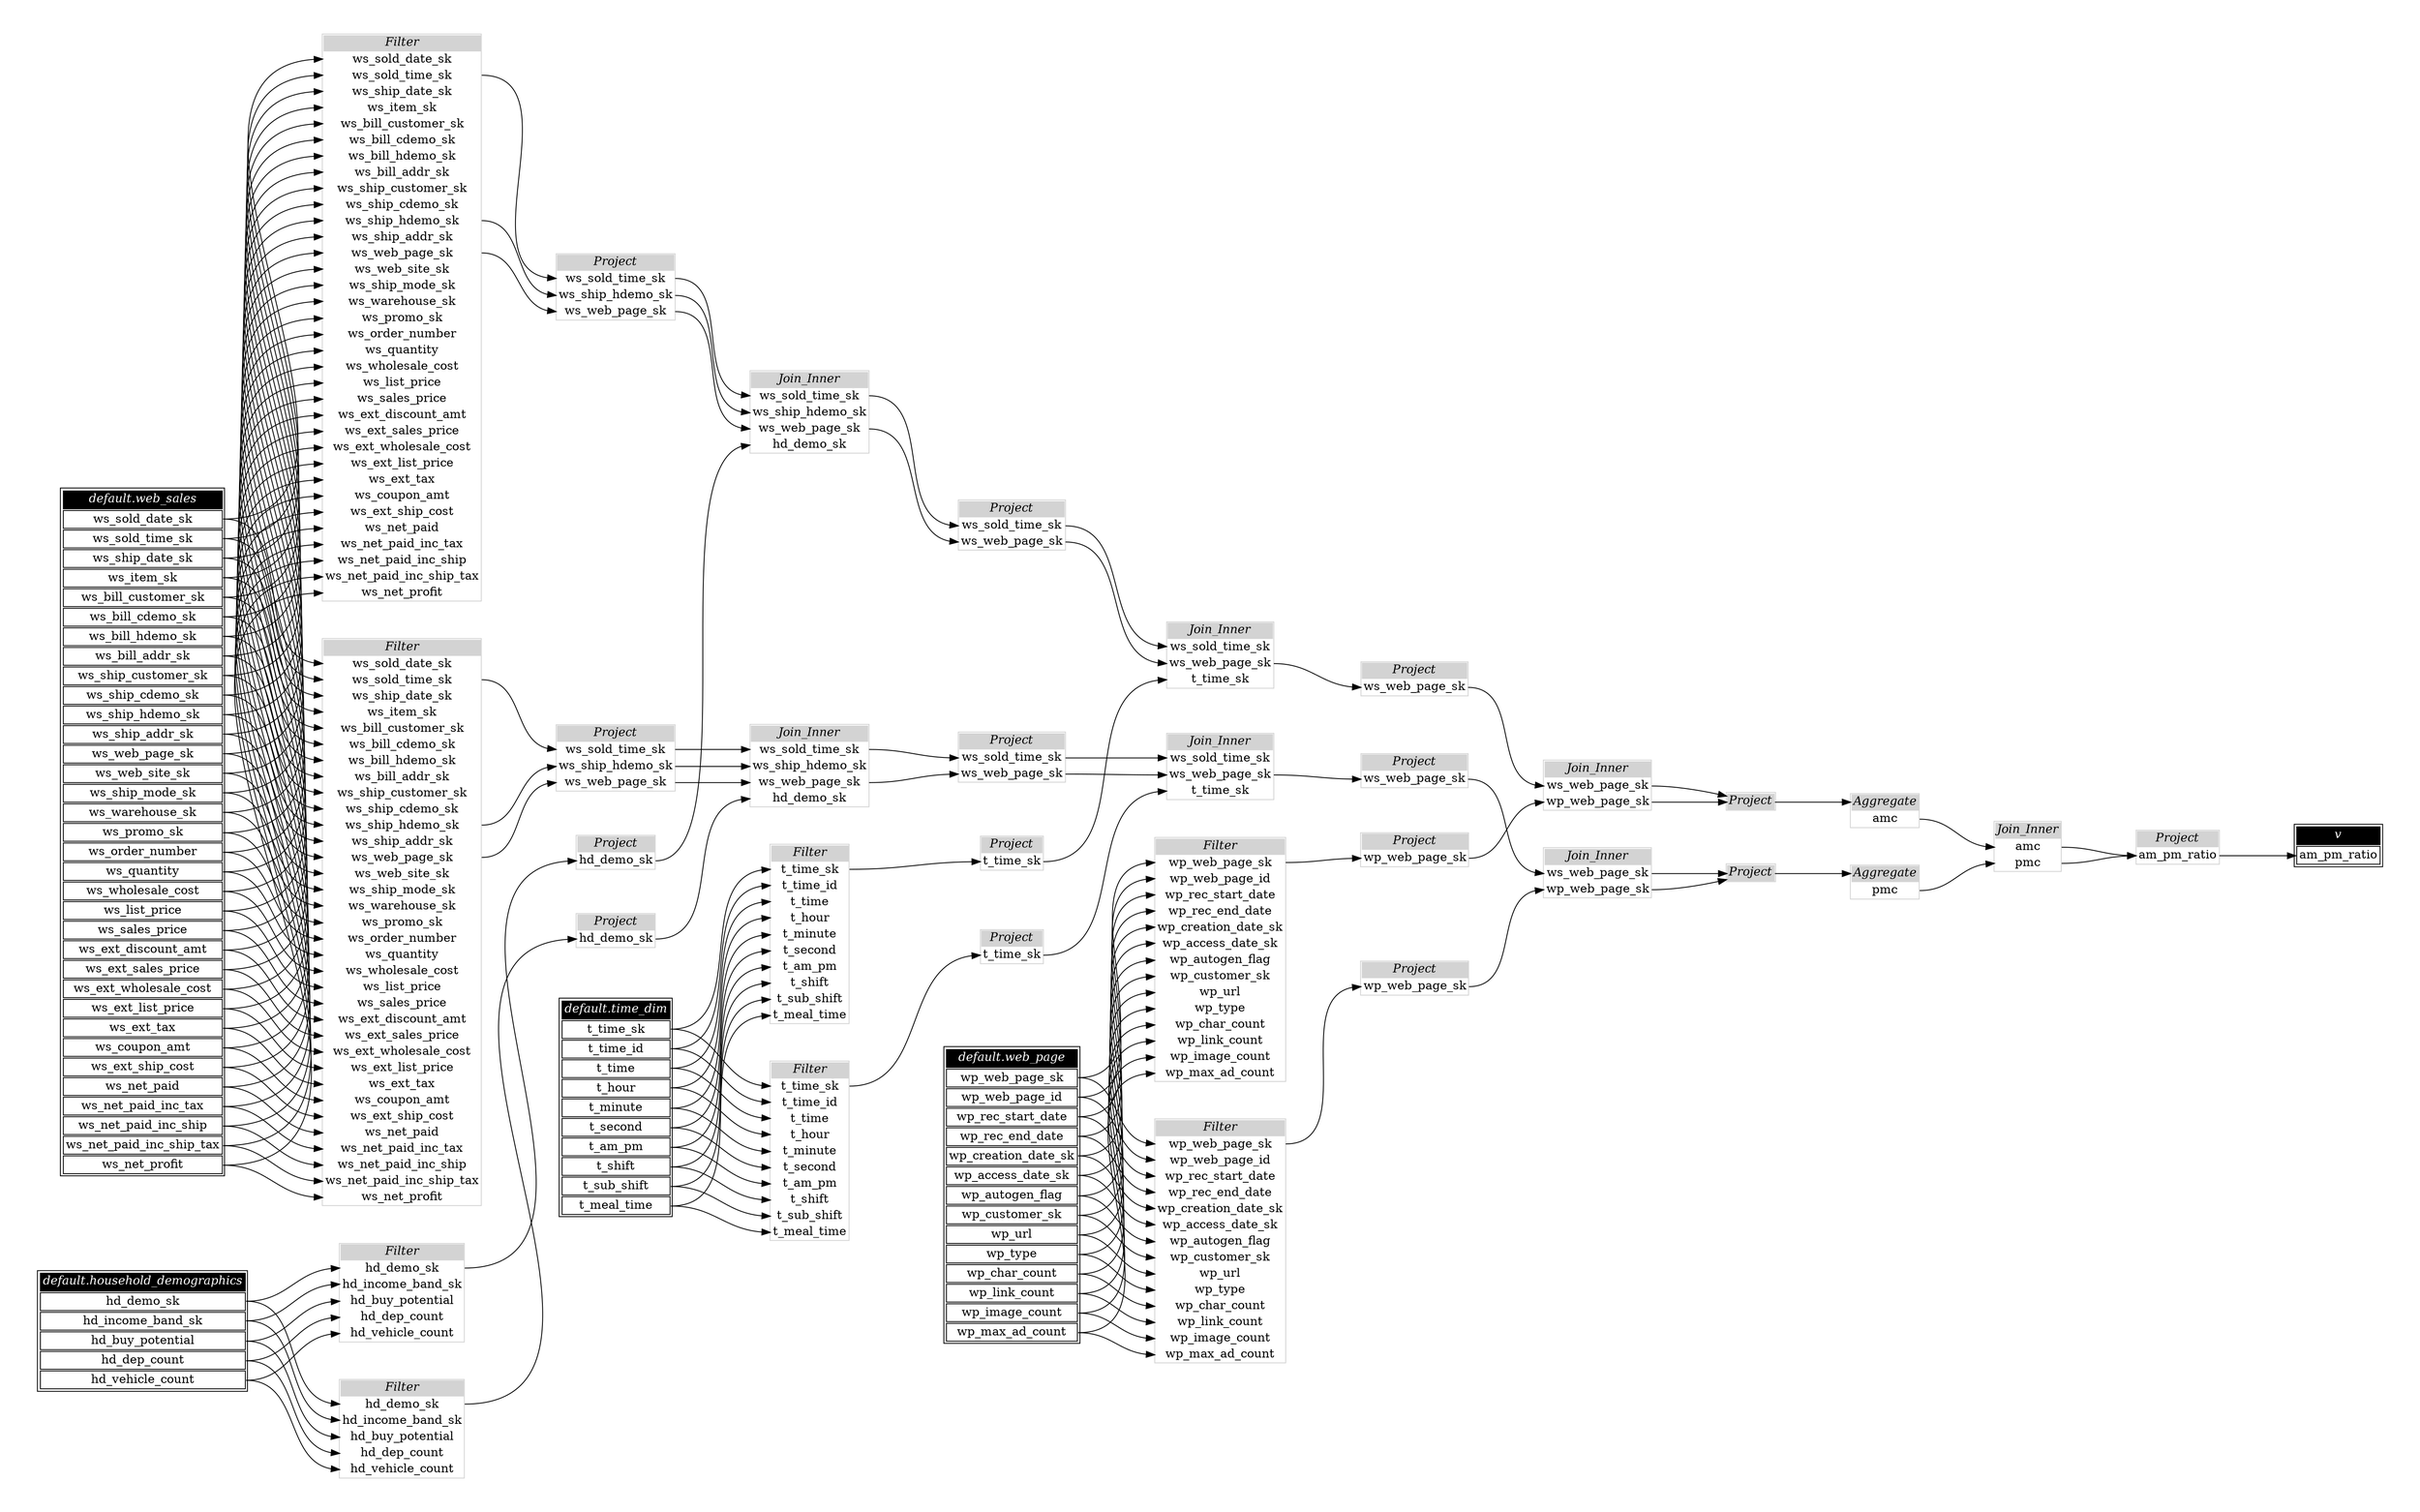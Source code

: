 // Automatically generated by TPCDSFlowTestSuite


digraph {
  graph [pad="0.5" nodesep="0.5" ranksep="1" fontname="Helvetica" rankdir=LR];
  node [shape=plaintext]

  
"Aggregate_1cb9c03" [label=<
<table color="lightgray" border="1" cellborder="0" cellspacing="0">
  <tr><td bgcolor="lightgray" port="nodeName"><i>Aggregate</i></td></tr>
  <tr><td port="0">amc</td></tr>
</table>>];
     

"Aggregate_87c6537" [label=<
<table color="lightgray" border="1" cellborder="0" cellspacing="0">
  <tr><td bgcolor="lightgray" port="nodeName"><i>Aggregate</i></td></tr>
  <tr><td port="0">pmc</td></tr>
</table>>];
     

"Filter_3fd9449" [label=<
<table color="lightgray" border="1" cellborder="0" cellspacing="0">
  <tr><td bgcolor="lightgray" port="nodeName"><i>Filter</i></td></tr>
  <tr><td port="0">wp_web_page_sk</td></tr>
<tr><td port="1">wp_web_page_id</td></tr>
<tr><td port="2">wp_rec_start_date</td></tr>
<tr><td port="3">wp_rec_end_date</td></tr>
<tr><td port="4">wp_creation_date_sk</td></tr>
<tr><td port="5">wp_access_date_sk</td></tr>
<tr><td port="6">wp_autogen_flag</td></tr>
<tr><td port="7">wp_customer_sk</td></tr>
<tr><td port="8">wp_url</td></tr>
<tr><td port="9">wp_type</td></tr>
<tr><td port="10">wp_char_count</td></tr>
<tr><td port="11">wp_link_count</td></tr>
<tr><td port="12">wp_image_count</td></tr>
<tr><td port="13">wp_max_ad_count</td></tr>
</table>>];
     

"Filter_4a097c6" [label=<
<table color="lightgray" border="1" cellborder="0" cellspacing="0">
  <tr><td bgcolor="lightgray" port="nodeName"><i>Filter</i></td></tr>
  <tr><td port="0">t_time_sk</td></tr>
<tr><td port="1">t_time_id</td></tr>
<tr><td port="2">t_time</td></tr>
<tr><td port="3">t_hour</td></tr>
<tr><td port="4">t_minute</td></tr>
<tr><td port="5">t_second</td></tr>
<tr><td port="6">t_am_pm</td></tr>
<tr><td port="7">t_shift</td></tr>
<tr><td port="8">t_sub_shift</td></tr>
<tr><td port="9">t_meal_time</td></tr>
</table>>];
     

"Filter_523caf1" [label=<
<table color="lightgray" border="1" cellborder="0" cellspacing="0">
  <tr><td bgcolor="lightgray" port="nodeName"><i>Filter</i></td></tr>
  <tr><td port="0">t_time_sk</td></tr>
<tr><td port="1">t_time_id</td></tr>
<tr><td port="2">t_time</td></tr>
<tr><td port="3">t_hour</td></tr>
<tr><td port="4">t_minute</td></tr>
<tr><td port="5">t_second</td></tr>
<tr><td port="6">t_am_pm</td></tr>
<tr><td port="7">t_shift</td></tr>
<tr><td port="8">t_sub_shift</td></tr>
<tr><td port="9">t_meal_time</td></tr>
</table>>];
     

"Filter_6cfe967" [label=<
<table color="lightgray" border="1" cellborder="0" cellspacing="0">
  <tr><td bgcolor="lightgray" port="nodeName"><i>Filter</i></td></tr>
  <tr><td port="0">wp_web_page_sk</td></tr>
<tr><td port="1">wp_web_page_id</td></tr>
<tr><td port="2">wp_rec_start_date</td></tr>
<tr><td port="3">wp_rec_end_date</td></tr>
<tr><td port="4">wp_creation_date_sk</td></tr>
<tr><td port="5">wp_access_date_sk</td></tr>
<tr><td port="6">wp_autogen_flag</td></tr>
<tr><td port="7">wp_customer_sk</td></tr>
<tr><td port="8">wp_url</td></tr>
<tr><td port="9">wp_type</td></tr>
<tr><td port="10">wp_char_count</td></tr>
<tr><td port="11">wp_link_count</td></tr>
<tr><td port="12">wp_image_count</td></tr>
<tr><td port="13">wp_max_ad_count</td></tr>
</table>>];
     

"Filter_9621f1b" [label=<
<table color="lightgray" border="1" cellborder="0" cellspacing="0">
  <tr><td bgcolor="lightgray" port="nodeName"><i>Filter</i></td></tr>
  <tr><td port="0">hd_demo_sk</td></tr>
<tr><td port="1">hd_income_band_sk</td></tr>
<tr><td port="2">hd_buy_potential</td></tr>
<tr><td port="3">hd_dep_count</td></tr>
<tr><td port="4">hd_vehicle_count</td></tr>
</table>>];
     

"Filter_c22d33c" [label=<
<table color="lightgray" border="1" cellborder="0" cellspacing="0">
  <tr><td bgcolor="lightgray" port="nodeName"><i>Filter</i></td></tr>
  <tr><td port="0">ws_sold_date_sk</td></tr>
<tr><td port="1">ws_sold_time_sk</td></tr>
<tr><td port="2">ws_ship_date_sk</td></tr>
<tr><td port="3">ws_item_sk</td></tr>
<tr><td port="4">ws_bill_customer_sk</td></tr>
<tr><td port="5">ws_bill_cdemo_sk</td></tr>
<tr><td port="6">ws_bill_hdemo_sk</td></tr>
<tr><td port="7">ws_bill_addr_sk</td></tr>
<tr><td port="8">ws_ship_customer_sk</td></tr>
<tr><td port="9">ws_ship_cdemo_sk</td></tr>
<tr><td port="10">ws_ship_hdemo_sk</td></tr>
<tr><td port="11">ws_ship_addr_sk</td></tr>
<tr><td port="12">ws_web_page_sk</td></tr>
<tr><td port="13">ws_web_site_sk</td></tr>
<tr><td port="14">ws_ship_mode_sk</td></tr>
<tr><td port="15">ws_warehouse_sk</td></tr>
<tr><td port="16">ws_promo_sk</td></tr>
<tr><td port="17">ws_order_number</td></tr>
<tr><td port="18">ws_quantity</td></tr>
<tr><td port="19">ws_wholesale_cost</td></tr>
<tr><td port="20">ws_list_price</td></tr>
<tr><td port="21">ws_sales_price</td></tr>
<tr><td port="22">ws_ext_discount_amt</td></tr>
<tr><td port="23">ws_ext_sales_price</td></tr>
<tr><td port="24">ws_ext_wholesale_cost</td></tr>
<tr><td port="25">ws_ext_list_price</td></tr>
<tr><td port="26">ws_ext_tax</td></tr>
<tr><td port="27">ws_coupon_amt</td></tr>
<tr><td port="28">ws_ext_ship_cost</td></tr>
<tr><td port="29">ws_net_paid</td></tr>
<tr><td port="30">ws_net_paid_inc_tax</td></tr>
<tr><td port="31">ws_net_paid_inc_ship</td></tr>
<tr><td port="32">ws_net_paid_inc_ship_tax</td></tr>
<tr><td port="33">ws_net_profit</td></tr>
</table>>];
     

"Filter_f2c89d1" [label=<
<table color="lightgray" border="1" cellborder="0" cellspacing="0">
  <tr><td bgcolor="lightgray" port="nodeName"><i>Filter</i></td></tr>
  <tr><td port="0">ws_sold_date_sk</td></tr>
<tr><td port="1">ws_sold_time_sk</td></tr>
<tr><td port="2">ws_ship_date_sk</td></tr>
<tr><td port="3">ws_item_sk</td></tr>
<tr><td port="4">ws_bill_customer_sk</td></tr>
<tr><td port="5">ws_bill_cdemo_sk</td></tr>
<tr><td port="6">ws_bill_hdemo_sk</td></tr>
<tr><td port="7">ws_bill_addr_sk</td></tr>
<tr><td port="8">ws_ship_customer_sk</td></tr>
<tr><td port="9">ws_ship_cdemo_sk</td></tr>
<tr><td port="10">ws_ship_hdemo_sk</td></tr>
<tr><td port="11">ws_ship_addr_sk</td></tr>
<tr><td port="12">ws_web_page_sk</td></tr>
<tr><td port="13">ws_web_site_sk</td></tr>
<tr><td port="14">ws_ship_mode_sk</td></tr>
<tr><td port="15">ws_warehouse_sk</td></tr>
<tr><td port="16">ws_promo_sk</td></tr>
<tr><td port="17">ws_order_number</td></tr>
<tr><td port="18">ws_quantity</td></tr>
<tr><td port="19">ws_wholesale_cost</td></tr>
<tr><td port="20">ws_list_price</td></tr>
<tr><td port="21">ws_sales_price</td></tr>
<tr><td port="22">ws_ext_discount_amt</td></tr>
<tr><td port="23">ws_ext_sales_price</td></tr>
<tr><td port="24">ws_ext_wholesale_cost</td></tr>
<tr><td port="25">ws_ext_list_price</td></tr>
<tr><td port="26">ws_ext_tax</td></tr>
<tr><td port="27">ws_coupon_amt</td></tr>
<tr><td port="28">ws_ext_ship_cost</td></tr>
<tr><td port="29">ws_net_paid</td></tr>
<tr><td port="30">ws_net_paid_inc_tax</td></tr>
<tr><td port="31">ws_net_paid_inc_ship</td></tr>
<tr><td port="32">ws_net_paid_inc_ship_tax</td></tr>
<tr><td port="33">ws_net_profit</td></tr>
</table>>];
     

"Filter_f99b2a3" [label=<
<table color="lightgray" border="1" cellborder="0" cellspacing="0">
  <tr><td bgcolor="lightgray" port="nodeName"><i>Filter</i></td></tr>
  <tr><td port="0">hd_demo_sk</td></tr>
<tr><td port="1">hd_income_band_sk</td></tr>
<tr><td port="2">hd_buy_potential</td></tr>
<tr><td port="3">hd_dep_count</td></tr>
<tr><td port="4">hd_vehicle_count</td></tr>
</table>>];
     

"Join_Inner_2b742a6" [label=<
<table color="lightgray" border="1" cellborder="0" cellspacing="0">
  <tr><td bgcolor="lightgray" port="nodeName"><i>Join_Inner</i></td></tr>
  <tr><td port="0">ws_sold_time_sk</td></tr>
<tr><td port="1">ws_ship_hdemo_sk</td></tr>
<tr><td port="2">ws_web_page_sk</td></tr>
<tr><td port="3">hd_demo_sk</td></tr>
</table>>];
     

"Join_Inner_3d49439" [label=<
<table color="lightgray" border="1" cellborder="0" cellspacing="0">
  <tr><td bgcolor="lightgray" port="nodeName"><i>Join_Inner</i></td></tr>
  <tr><td port="0">ws_sold_time_sk</td></tr>
<tr><td port="1">ws_web_page_sk</td></tr>
<tr><td port="2">t_time_sk</td></tr>
</table>>];
     

"Join_Inner_7469fed" [label=<
<table color="lightgray" border="1" cellborder="0" cellspacing="0">
  <tr><td bgcolor="lightgray" port="nodeName"><i>Join_Inner</i></td></tr>
  <tr><td port="0">ws_web_page_sk</td></tr>
<tr><td port="1">wp_web_page_sk</td></tr>
</table>>];
     

"Join_Inner_927031b" [label=<
<table color="lightgray" border="1" cellborder="0" cellspacing="0">
  <tr><td bgcolor="lightgray" port="nodeName"><i>Join_Inner</i></td></tr>
  <tr><td port="0">ws_web_page_sk</td></tr>
<tr><td port="1">wp_web_page_sk</td></tr>
</table>>];
     

"Join_Inner_bcc7112" [label=<
<table color="lightgray" border="1" cellborder="0" cellspacing="0">
  <tr><td bgcolor="lightgray" port="nodeName"><i>Join_Inner</i></td></tr>
  <tr><td port="0">ws_sold_time_sk</td></tr>
<tr><td port="1">ws_ship_hdemo_sk</td></tr>
<tr><td port="2">ws_web_page_sk</td></tr>
<tr><td port="3">hd_demo_sk</td></tr>
</table>>];
     

"Join_Inner_c878fca" [label=<
<table color="lightgray" border="1" cellborder="0" cellspacing="0">
  <tr><td bgcolor="lightgray" port="nodeName"><i>Join_Inner</i></td></tr>
  <tr><td port="0">ws_sold_time_sk</td></tr>
<tr><td port="1">ws_web_page_sk</td></tr>
<tr><td port="2">t_time_sk</td></tr>
</table>>];
     

"Join_Inner_dcbd4c8" [label=<
<table color="lightgray" border="1" cellborder="0" cellspacing="0">
  <tr><td bgcolor="lightgray" port="nodeName"><i>Join_Inner</i></td></tr>
  <tr><td port="0">amc</td></tr>
<tr><td port="1">pmc</td></tr>
</table>>];
     

"Project_0691969" [label=<
<table color="lightgray" border="1" cellborder="0" cellspacing="0">
  <tr><td bgcolor="lightgray" port="nodeName"><i>Project</i></td></tr>
  <tr><td port="0">ws_sold_time_sk</td></tr>
<tr><td port="1">ws_web_page_sk</td></tr>
</table>>];
     

"Project_0a07bde" [label=<
<table color="lightgray" border="1" cellborder="0" cellspacing="0">
  <tr><td bgcolor="lightgray" port="nodeName"><i>Project</i></td></tr>
  <tr><td port="0">ws_sold_time_sk</td></tr>
<tr><td port="1">ws_ship_hdemo_sk</td></tr>
<tr><td port="2">ws_web_page_sk</td></tr>
</table>>];
     

"Project_0fe315b" [label=<
<table color="lightgray" border="1" cellborder="0" cellspacing="0">
  <tr><td bgcolor="lightgray" port="nodeName"><i>Project</i></td></tr>
  <tr><td port="0">hd_demo_sk</td></tr>
</table>>];
     

"Project_17d5476" [label=<
<table color="lightgray" border="1" cellborder="0" cellspacing="0">
  <tr><td bgcolor="lightgray" port="nodeName"><i>Project</i></td></tr>
  <tr><td port="0">ws_web_page_sk</td></tr>
</table>>];
     

"Project_1f6a332" [label=<
<table color="lightgray" border="1" cellborder="0" cellspacing="0">
  <tr><td bgcolor="lightgray" port="nodeName"><i>Project</i></td></tr>
  <tr><td port="0">am_pm_ratio</td></tr>
</table>>];
     

"Project_2cc7a45" [label=<
<table color="lightgray" border="1" cellborder="0" cellspacing="0">
  <tr><td bgcolor="lightgray" port="nodeName"><i>Project</i></td></tr>
  
</table>>];
     

"Project_6a18ba4" [label=<
<table color="lightgray" border="1" cellborder="0" cellspacing="0">
  <tr><td bgcolor="lightgray" port="nodeName"><i>Project</i></td></tr>
  <tr><td port="0">t_time_sk</td></tr>
</table>>];
     

"Project_743a1fc" [label=<
<table color="lightgray" border="1" cellborder="0" cellspacing="0">
  <tr><td bgcolor="lightgray" port="nodeName"><i>Project</i></td></tr>
  <tr><td port="0">ws_sold_time_sk</td></tr>
<tr><td port="1">ws_web_page_sk</td></tr>
</table>>];
     

"Project_808d0c7" [label=<
<table color="lightgray" border="1" cellborder="0" cellspacing="0">
  <tr><td bgcolor="lightgray" port="nodeName"><i>Project</i></td></tr>
  <tr><td port="0">wp_web_page_sk</td></tr>
</table>>];
     

"Project_8888921" [label=<
<table color="lightgray" border="1" cellborder="0" cellspacing="0">
  <tr><td bgcolor="lightgray" port="nodeName"><i>Project</i></td></tr>
  <tr><td port="0">wp_web_page_sk</td></tr>
</table>>];
     

"Project_b89fe07" [label=<
<table color="lightgray" border="1" cellborder="0" cellspacing="0">
  <tr><td bgcolor="lightgray" port="nodeName"><i>Project</i></td></tr>
  <tr><td port="0">t_time_sk</td></tr>
</table>>];
     

"Project_bae74a1" [label=<
<table color="lightgray" border="1" cellborder="0" cellspacing="0">
  <tr><td bgcolor="lightgray" port="nodeName"><i>Project</i></td></tr>
  <tr><td port="0">ws_sold_time_sk</td></tr>
<tr><td port="1">ws_ship_hdemo_sk</td></tr>
<tr><td port="2">ws_web_page_sk</td></tr>
</table>>];
     

"Project_cc52569" [label=<
<table color="lightgray" border="1" cellborder="0" cellspacing="0">
  <tr><td bgcolor="lightgray" port="nodeName"><i>Project</i></td></tr>
  
</table>>];
     

"Project_dc032ca" [label=<
<table color="lightgray" border="1" cellborder="0" cellspacing="0">
  <tr><td bgcolor="lightgray" port="nodeName"><i>Project</i></td></tr>
  <tr><td port="0">hd_demo_sk</td></tr>
</table>>];
     

"Project_fb05032" [label=<
<table color="lightgray" border="1" cellborder="0" cellspacing="0">
  <tr><td bgcolor="lightgray" port="nodeName"><i>Project</i></td></tr>
  <tr><td port="0">ws_web_page_sk</td></tr>
</table>>];
     

"default.household_demographics" [color="black" label=<
<table>
  <tr><td bgcolor="black" port="nodeName"><i><font color="white">default.household_demographics</font></i></td></tr>
  <tr><td port="0">hd_demo_sk</td></tr>
<tr><td port="1">hd_income_band_sk</td></tr>
<tr><td port="2">hd_buy_potential</td></tr>
<tr><td port="3">hd_dep_count</td></tr>
<tr><td port="4">hd_vehicle_count</td></tr>
</table>>];
     

"default.time_dim" [color="black" label=<
<table>
  <tr><td bgcolor="black" port="nodeName"><i><font color="white">default.time_dim</font></i></td></tr>
  <tr><td port="0">t_time_sk</td></tr>
<tr><td port="1">t_time_id</td></tr>
<tr><td port="2">t_time</td></tr>
<tr><td port="3">t_hour</td></tr>
<tr><td port="4">t_minute</td></tr>
<tr><td port="5">t_second</td></tr>
<tr><td port="6">t_am_pm</td></tr>
<tr><td port="7">t_shift</td></tr>
<tr><td port="8">t_sub_shift</td></tr>
<tr><td port="9">t_meal_time</td></tr>
</table>>];
     

"default.web_page" [color="black" label=<
<table>
  <tr><td bgcolor="black" port="nodeName"><i><font color="white">default.web_page</font></i></td></tr>
  <tr><td port="0">wp_web_page_sk</td></tr>
<tr><td port="1">wp_web_page_id</td></tr>
<tr><td port="2">wp_rec_start_date</td></tr>
<tr><td port="3">wp_rec_end_date</td></tr>
<tr><td port="4">wp_creation_date_sk</td></tr>
<tr><td port="5">wp_access_date_sk</td></tr>
<tr><td port="6">wp_autogen_flag</td></tr>
<tr><td port="7">wp_customer_sk</td></tr>
<tr><td port="8">wp_url</td></tr>
<tr><td port="9">wp_type</td></tr>
<tr><td port="10">wp_char_count</td></tr>
<tr><td port="11">wp_link_count</td></tr>
<tr><td port="12">wp_image_count</td></tr>
<tr><td port="13">wp_max_ad_count</td></tr>
</table>>];
     

"default.web_sales" [color="black" label=<
<table>
  <tr><td bgcolor="black" port="nodeName"><i><font color="white">default.web_sales</font></i></td></tr>
  <tr><td port="0">ws_sold_date_sk</td></tr>
<tr><td port="1">ws_sold_time_sk</td></tr>
<tr><td port="2">ws_ship_date_sk</td></tr>
<tr><td port="3">ws_item_sk</td></tr>
<tr><td port="4">ws_bill_customer_sk</td></tr>
<tr><td port="5">ws_bill_cdemo_sk</td></tr>
<tr><td port="6">ws_bill_hdemo_sk</td></tr>
<tr><td port="7">ws_bill_addr_sk</td></tr>
<tr><td port="8">ws_ship_customer_sk</td></tr>
<tr><td port="9">ws_ship_cdemo_sk</td></tr>
<tr><td port="10">ws_ship_hdemo_sk</td></tr>
<tr><td port="11">ws_ship_addr_sk</td></tr>
<tr><td port="12">ws_web_page_sk</td></tr>
<tr><td port="13">ws_web_site_sk</td></tr>
<tr><td port="14">ws_ship_mode_sk</td></tr>
<tr><td port="15">ws_warehouse_sk</td></tr>
<tr><td port="16">ws_promo_sk</td></tr>
<tr><td port="17">ws_order_number</td></tr>
<tr><td port="18">ws_quantity</td></tr>
<tr><td port="19">ws_wholesale_cost</td></tr>
<tr><td port="20">ws_list_price</td></tr>
<tr><td port="21">ws_sales_price</td></tr>
<tr><td port="22">ws_ext_discount_amt</td></tr>
<tr><td port="23">ws_ext_sales_price</td></tr>
<tr><td port="24">ws_ext_wholesale_cost</td></tr>
<tr><td port="25">ws_ext_list_price</td></tr>
<tr><td port="26">ws_ext_tax</td></tr>
<tr><td port="27">ws_coupon_amt</td></tr>
<tr><td port="28">ws_ext_ship_cost</td></tr>
<tr><td port="29">ws_net_paid</td></tr>
<tr><td port="30">ws_net_paid_inc_tax</td></tr>
<tr><td port="31">ws_net_paid_inc_ship</td></tr>
<tr><td port="32">ws_net_paid_inc_ship_tax</td></tr>
<tr><td port="33">ws_net_profit</td></tr>
</table>>];
     

"v" [color="black" label=<
<table>
  <tr><td bgcolor="black" port="nodeName"><i><font color="white">v</font></i></td></tr>
  <tr><td port="0">am_pm_ratio</td></tr>
</table>>];
     
  "Aggregate_1cb9c03":0 -> "Join_Inner_dcbd4c8":0;
"Aggregate_87c6537":0 -> "Join_Inner_dcbd4c8":1;
"Filter_3fd9449":0 -> "Project_8888921":0;
"Filter_4a097c6":0 -> "Project_6a18ba4":0;
"Filter_523caf1":0 -> "Project_b89fe07":0;
"Filter_6cfe967":0 -> "Project_808d0c7":0;
"Filter_9621f1b":0 -> "Project_dc032ca":0;
"Filter_c22d33c":1 -> "Project_0a07bde":0;
"Filter_c22d33c":10 -> "Project_0a07bde":1;
"Filter_c22d33c":12 -> "Project_0a07bde":2;
"Filter_f2c89d1":1 -> "Project_bae74a1":0;
"Filter_f2c89d1":10 -> "Project_bae74a1":1;
"Filter_f2c89d1":12 -> "Project_bae74a1":2;
"Filter_f99b2a3":0 -> "Project_0fe315b":0;
"Join_Inner_2b742a6":0 -> "Project_743a1fc":0;
"Join_Inner_2b742a6":2 -> "Project_743a1fc":1;
"Join_Inner_3d49439":1 -> "Project_fb05032":0;
"Join_Inner_7469fed":0 -> "Project_cc52569":nodeName;
"Join_Inner_7469fed":1 -> "Project_cc52569":nodeName;
"Join_Inner_927031b":0 -> "Project_2cc7a45":nodeName;
"Join_Inner_927031b":1 -> "Project_2cc7a45":nodeName;
"Join_Inner_bcc7112":0 -> "Project_0691969":0;
"Join_Inner_bcc7112":2 -> "Project_0691969":1;
"Join_Inner_c878fca":1 -> "Project_17d5476":0;
"Join_Inner_dcbd4c8":0 -> "Project_1f6a332":0;
"Join_Inner_dcbd4c8":1 -> "Project_1f6a332":0;
"Project_0691969":0 -> "Join_Inner_3d49439":0;
"Project_0691969":1 -> "Join_Inner_3d49439":1;
"Project_0a07bde":0 -> "Join_Inner_bcc7112":0;
"Project_0a07bde":1 -> "Join_Inner_bcc7112":1;
"Project_0a07bde":2 -> "Join_Inner_bcc7112":2;
"Project_0fe315b":0 -> "Join_Inner_2b742a6":3;
"Project_17d5476":0 -> "Join_Inner_927031b":0;
"Project_1f6a332":0 -> "v":0;
"Project_2cc7a45":nodeName -> "Aggregate_87c6537":nodeName;
"Project_6a18ba4":0 -> "Join_Inner_c878fca":2;
"Project_743a1fc":0 -> "Join_Inner_c878fca":0;
"Project_743a1fc":1 -> "Join_Inner_c878fca":1;
"Project_808d0c7":0 -> "Join_Inner_7469fed":1;
"Project_8888921":0 -> "Join_Inner_927031b":1;
"Project_b89fe07":0 -> "Join_Inner_3d49439":2;
"Project_bae74a1":0 -> "Join_Inner_2b742a6":0;
"Project_bae74a1":1 -> "Join_Inner_2b742a6":1;
"Project_bae74a1":2 -> "Join_Inner_2b742a6":2;
"Project_cc52569":nodeName -> "Aggregate_1cb9c03":nodeName;
"Project_dc032ca":0 -> "Join_Inner_bcc7112":3;
"Project_fb05032":0 -> "Join_Inner_7469fed":0;
"default.household_demographics":0 -> "Filter_9621f1b":0;
"default.household_demographics":0 -> "Filter_f99b2a3":0;
"default.household_demographics":1 -> "Filter_9621f1b":1;
"default.household_demographics":1 -> "Filter_f99b2a3":1;
"default.household_demographics":2 -> "Filter_9621f1b":2;
"default.household_demographics":2 -> "Filter_f99b2a3":2;
"default.household_demographics":3 -> "Filter_9621f1b":3;
"default.household_demographics":3 -> "Filter_f99b2a3":3;
"default.household_demographics":4 -> "Filter_9621f1b":4;
"default.household_demographics":4 -> "Filter_f99b2a3":4;
"default.time_dim":0 -> "Filter_4a097c6":0;
"default.time_dim":0 -> "Filter_523caf1":0;
"default.time_dim":1 -> "Filter_4a097c6":1;
"default.time_dim":1 -> "Filter_523caf1":1;
"default.time_dim":2 -> "Filter_4a097c6":2;
"default.time_dim":2 -> "Filter_523caf1":2;
"default.time_dim":3 -> "Filter_4a097c6":3;
"default.time_dim":3 -> "Filter_523caf1":3;
"default.time_dim":4 -> "Filter_4a097c6":4;
"default.time_dim":4 -> "Filter_523caf1":4;
"default.time_dim":5 -> "Filter_4a097c6":5;
"default.time_dim":5 -> "Filter_523caf1":5;
"default.time_dim":6 -> "Filter_4a097c6":6;
"default.time_dim":6 -> "Filter_523caf1":6;
"default.time_dim":7 -> "Filter_4a097c6":7;
"default.time_dim":7 -> "Filter_523caf1":7;
"default.time_dim":8 -> "Filter_4a097c6":8;
"default.time_dim":8 -> "Filter_523caf1":8;
"default.time_dim":9 -> "Filter_4a097c6":9;
"default.time_dim":9 -> "Filter_523caf1":9;
"default.web_page":0 -> "Filter_3fd9449":0;
"default.web_page":0 -> "Filter_6cfe967":0;
"default.web_page":1 -> "Filter_3fd9449":1;
"default.web_page":1 -> "Filter_6cfe967":1;
"default.web_page":10 -> "Filter_3fd9449":10;
"default.web_page":10 -> "Filter_6cfe967":10;
"default.web_page":11 -> "Filter_3fd9449":11;
"default.web_page":11 -> "Filter_6cfe967":11;
"default.web_page":12 -> "Filter_3fd9449":12;
"default.web_page":12 -> "Filter_6cfe967":12;
"default.web_page":13 -> "Filter_3fd9449":13;
"default.web_page":13 -> "Filter_6cfe967":13;
"default.web_page":2 -> "Filter_3fd9449":2;
"default.web_page":2 -> "Filter_6cfe967":2;
"default.web_page":3 -> "Filter_3fd9449":3;
"default.web_page":3 -> "Filter_6cfe967":3;
"default.web_page":4 -> "Filter_3fd9449":4;
"default.web_page":4 -> "Filter_6cfe967":4;
"default.web_page":5 -> "Filter_3fd9449":5;
"default.web_page":5 -> "Filter_6cfe967":5;
"default.web_page":6 -> "Filter_3fd9449":6;
"default.web_page":6 -> "Filter_6cfe967":6;
"default.web_page":7 -> "Filter_3fd9449":7;
"default.web_page":7 -> "Filter_6cfe967":7;
"default.web_page":8 -> "Filter_3fd9449":8;
"default.web_page":8 -> "Filter_6cfe967":8;
"default.web_page":9 -> "Filter_3fd9449":9;
"default.web_page":9 -> "Filter_6cfe967":9;
"default.web_sales":0 -> "Filter_c22d33c":0;
"default.web_sales":0 -> "Filter_f2c89d1":0;
"default.web_sales":1 -> "Filter_c22d33c":1;
"default.web_sales":1 -> "Filter_f2c89d1":1;
"default.web_sales":10 -> "Filter_c22d33c":10;
"default.web_sales":10 -> "Filter_f2c89d1":10;
"default.web_sales":11 -> "Filter_c22d33c":11;
"default.web_sales":11 -> "Filter_f2c89d1":11;
"default.web_sales":12 -> "Filter_c22d33c":12;
"default.web_sales":12 -> "Filter_f2c89d1":12;
"default.web_sales":13 -> "Filter_c22d33c":13;
"default.web_sales":13 -> "Filter_f2c89d1":13;
"default.web_sales":14 -> "Filter_c22d33c":14;
"default.web_sales":14 -> "Filter_f2c89d1":14;
"default.web_sales":15 -> "Filter_c22d33c":15;
"default.web_sales":15 -> "Filter_f2c89d1":15;
"default.web_sales":16 -> "Filter_c22d33c":16;
"default.web_sales":16 -> "Filter_f2c89d1":16;
"default.web_sales":17 -> "Filter_c22d33c":17;
"default.web_sales":17 -> "Filter_f2c89d1":17;
"default.web_sales":18 -> "Filter_c22d33c":18;
"default.web_sales":18 -> "Filter_f2c89d1":18;
"default.web_sales":19 -> "Filter_c22d33c":19;
"default.web_sales":19 -> "Filter_f2c89d1":19;
"default.web_sales":2 -> "Filter_c22d33c":2;
"default.web_sales":2 -> "Filter_f2c89d1":2;
"default.web_sales":20 -> "Filter_c22d33c":20;
"default.web_sales":20 -> "Filter_f2c89d1":20;
"default.web_sales":21 -> "Filter_c22d33c":21;
"default.web_sales":21 -> "Filter_f2c89d1":21;
"default.web_sales":22 -> "Filter_c22d33c":22;
"default.web_sales":22 -> "Filter_f2c89d1":22;
"default.web_sales":23 -> "Filter_c22d33c":23;
"default.web_sales":23 -> "Filter_f2c89d1":23;
"default.web_sales":24 -> "Filter_c22d33c":24;
"default.web_sales":24 -> "Filter_f2c89d1":24;
"default.web_sales":25 -> "Filter_c22d33c":25;
"default.web_sales":25 -> "Filter_f2c89d1":25;
"default.web_sales":26 -> "Filter_c22d33c":26;
"default.web_sales":26 -> "Filter_f2c89d1":26;
"default.web_sales":27 -> "Filter_c22d33c":27;
"default.web_sales":27 -> "Filter_f2c89d1":27;
"default.web_sales":28 -> "Filter_c22d33c":28;
"default.web_sales":28 -> "Filter_f2c89d1":28;
"default.web_sales":29 -> "Filter_c22d33c":29;
"default.web_sales":29 -> "Filter_f2c89d1":29;
"default.web_sales":3 -> "Filter_c22d33c":3;
"default.web_sales":3 -> "Filter_f2c89d1":3;
"default.web_sales":30 -> "Filter_c22d33c":30;
"default.web_sales":30 -> "Filter_f2c89d1":30;
"default.web_sales":31 -> "Filter_c22d33c":31;
"default.web_sales":31 -> "Filter_f2c89d1":31;
"default.web_sales":32 -> "Filter_c22d33c":32;
"default.web_sales":32 -> "Filter_f2c89d1":32;
"default.web_sales":33 -> "Filter_c22d33c":33;
"default.web_sales":33 -> "Filter_f2c89d1":33;
"default.web_sales":4 -> "Filter_c22d33c":4;
"default.web_sales":4 -> "Filter_f2c89d1":4;
"default.web_sales":5 -> "Filter_c22d33c":5;
"default.web_sales":5 -> "Filter_f2c89d1":5;
"default.web_sales":6 -> "Filter_c22d33c":6;
"default.web_sales":6 -> "Filter_f2c89d1":6;
"default.web_sales":7 -> "Filter_c22d33c":7;
"default.web_sales":7 -> "Filter_f2c89d1":7;
"default.web_sales":8 -> "Filter_c22d33c":8;
"default.web_sales":8 -> "Filter_f2c89d1":8;
"default.web_sales":9 -> "Filter_c22d33c":9;
"default.web_sales":9 -> "Filter_f2c89d1":9;
}
       